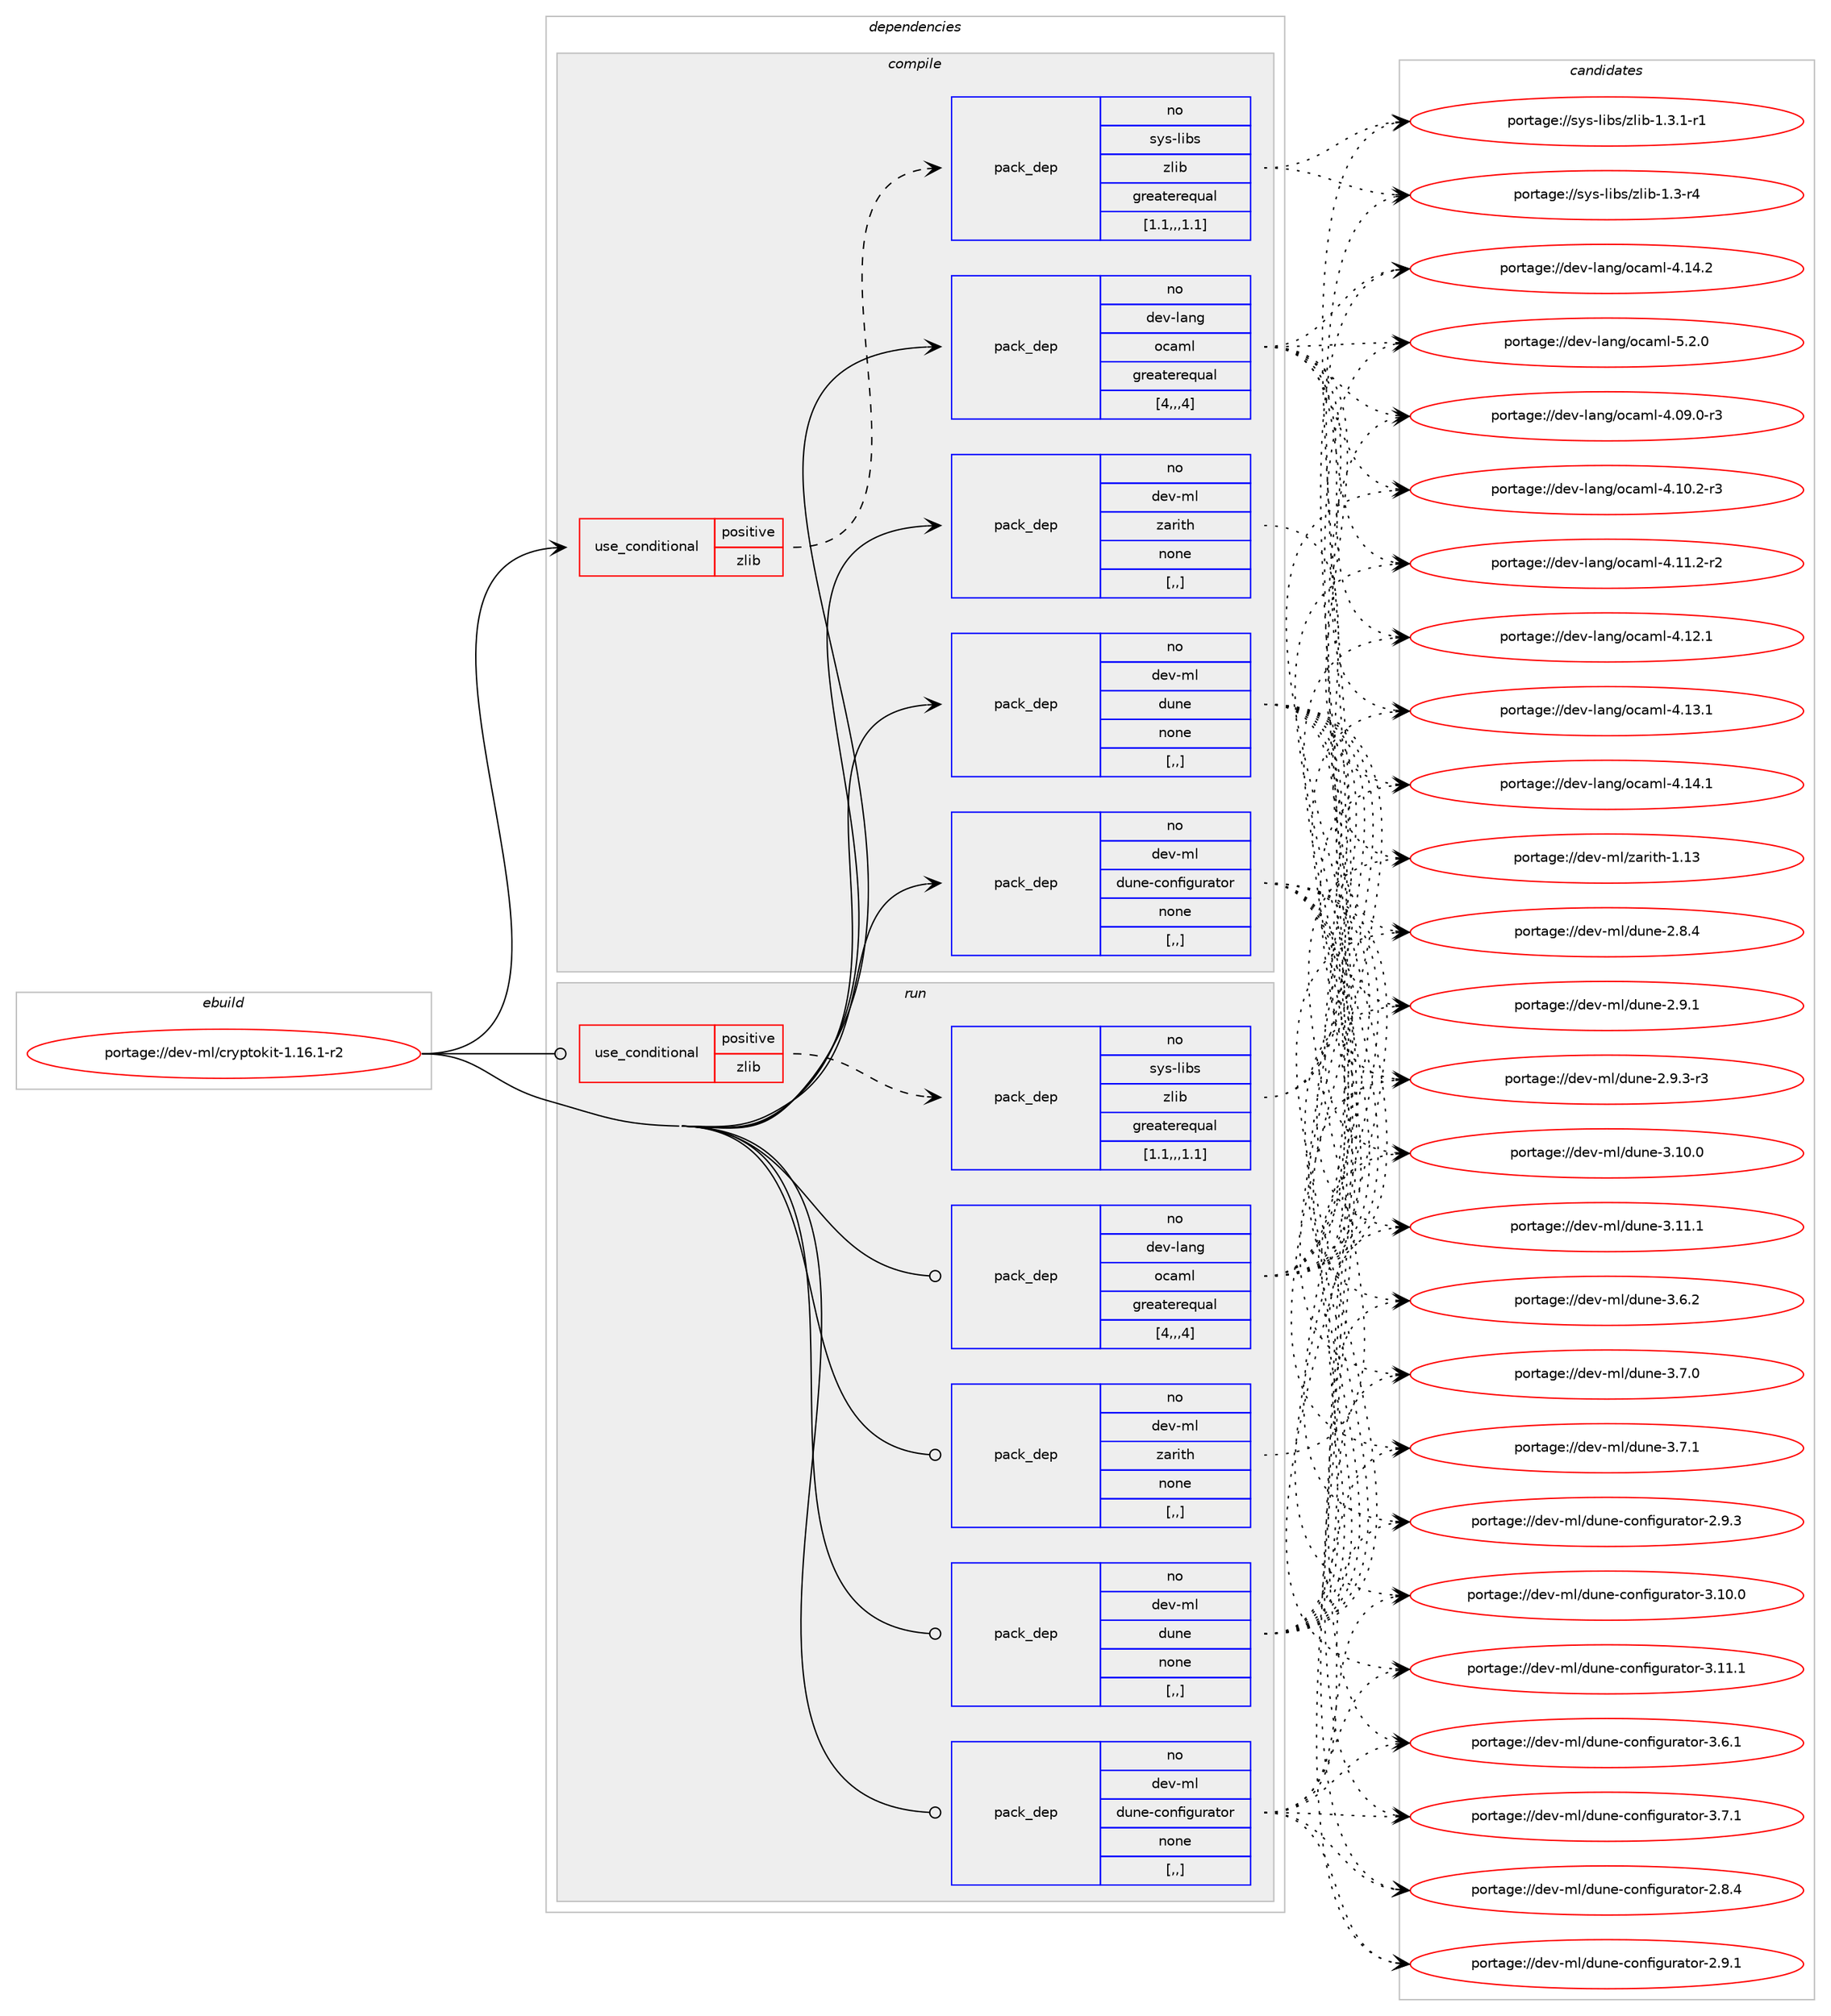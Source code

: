 digraph prolog {

# *************
# Graph options
# *************

newrank=true;
concentrate=true;
compound=true;
graph [rankdir=LR,fontname=Helvetica,fontsize=10,ranksep=1.5];#, ranksep=2.5, nodesep=0.2];
edge  [arrowhead=vee];
node  [fontname=Helvetica,fontsize=10];

# **********
# The ebuild
# **********

subgraph cluster_leftcol {
color=gray;
rank=same;
label=<<i>ebuild</i>>;
id [label="portage://dev-ml/cryptokit-1.16.1-r2", color=red, width=4, href="../dev-ml/cryptokit-1.16.1-r2.svg"];
}

# ****************
# The dependencies
# ****************

subgraph cluster_midcol {
color=gray;
label=<<i>dependencies</i>>;
subgraph cluster_compile {
fillcolor="#eeeeee";
style=filled;
label=<<i>compile</i>>;
subgraph cond28447 {
dependency115641 [label=<<TABLE BORDER="0" CELLBORDER="1" CELLSPACING="0" CELLPADDING="4"><TR><TD ROWSPAN="3" CELLPADDING="10">use_conditional</TD></TR><TR><TD>positive</TD></TR><TR><TD>zlib</TD></TR></TABLE>>, shape=none, color=red];
subgraph pack86030 {
dependency115642 [label=<<TABLE BORDER="0" CELLBORDER="1" CELLSPACING="0" CELLPADDING="4" WIDTH="220"><TR><TD ROWSPAN="6" CELLPADDING="30">pack_dep</TD></TR><TR><TD WIDTH="110">no</TD></TR><TR><TD>sys-libs</TD></TR><TR><TD>zlib</TD></TR><TR><TD>greaterequal</TD></TR><TR><TD>[1.1,,,1.1]</TD></TR></TABLE>>, shape=none, color=blue];
}
dependency115641:e -> dependency115642:w [weight=20,style="dashed",arrowhead="vee"];
}
id:e -> dependency115641:w [weight=20,style="solid",arrowhead="vee"];
subgraph pack86031 {
dependency115643 [label=<<TABLE BORDER="0" CELLBORDER="1" CELLSPACING="0" CELLPADDING="4" WIDTH="220"><TR><TD ROWSPAN="6" CELLPADDING="30">pack_dep</TD></TR><TR><TD WIDTH="110">no</TD></TR><TR><TD>dev-lang</TD></TR><TR><TD>ocaml</TD></TR><TR><TD>greaterequal</TD></TR><TR><TD>[4,,,4]</TD></TR></TABLE>>, shape=none, color=blue];
}
id:e -> dependency115643:w [weight=20,style="solid",arrowhead="vee"];
subgraph pack86032 {
dependency115644 [label=<<TABLE BORDER="0" CELLBORDER="1" CELLSPACING="0" CELLPADDING="4" WIDTH="220"><TR><TD ROWSPAN="6" CELLPADDING="30">pack_dep</TD></TR><TR><TD WIDTH="110">no</TD></TR><TR><TD>dev-ml</TD></TR><TR><TD>dune</TD></TR><TR><TD>none</TD></TR><TR><TD>[,,]</TD></TR></TABLE>>, shape=none, color=blue];
}
id:e -> dependency115644:w [weight=20,style="solid",arrowhead="vee"];
subgraph pack86033 {
dependency115645 [label=<<TABLE BORDER="0" CELLBORDER="1" CELLSPACING="0" CELLPADDING="4" WIDTH="220"><TR><TD ROWSPAN="6" CELLPADDING="30">pack_dep</TD></TR><TR><TD WIDTH="110">no</TD></TR><TR><TD>dev-ml</TD></TR><TR><TD>dune-configurator</TD></TR><TR><TD>none</TD></TR><TR><TD>[,,]</TD></TR></TABLE>>, shape=none, color=blue];
}
id:e -> dependency115645:w [weight=20,style="solid",arrowhead="vee"];
subgraph pack86034 {
dependency115646 [label=<<TABLE BORDER="0" CELLBORDER="1" CELLSPACING="0" CELLPADDING="4" WIDTH="220"><TR><TD ROWSPAN="6" CELLPADDING="30">pack_dep</TD></TR><TR><TD WIDTH="110">no</TD></TR><TR><TD>dev-ml</TD></TR><TR><TD>zarith</TD></TR><TR><TD>none</TD></TR><TR><TD>[,,]</TD></TR></TABLE>>, shape=none, color=blue];
}
id:e -> dependency115646:w [weight=20,style="solid",arrowhead="vee"];
}
subgraph cluster_compileandrun {
fillcolor="#eeeeee";
style=filled;
label=<<i>compile and run</i>>;
}
subgraph cluster_run {
fillcolor="#eeeeee";
style=filled;
label=<<i>run</i>>;
subgraph cond28448 {
dependency115647 [label=<<TABLE BORDER="0" CELLBORDER="1" CELLSPACING="0" CELLPADDING="4"><TR><TD ROWSPAN="3" CELLPADDING="10">use_conditional</TD></TR><TR><TD>positive</TD></TR><TR><TD>zlib</TD></TR></TABLE>>, shape=none, color=red];
subgraph pack86035 {
dependency115648 [label=<<TABLE BORDER="0" CELLBORDER="1" CELLSPACING="0" CELLPADDING="4" WIDTH="220"><TR><TD ROWSPAN="6" CELLPADDING="30">pack_dep</TD></TR><TR><TD WIDTH="110">no</TD></TR><TR><TD>sys-libs</TD></TR><TR><TD>zlib</TD></TR><TR><TD>greaterequal</TD></TR><TR><TD>[1.1,,,1.1]</TD></TR></TABLE>>, shape=none, color=blue];
}
dependency115647:e -> dependency115648:w [weight=20,style="dashed",arrowhead="vee"];
}
id:e -> dependency115647:w [weight=20,style="solid",arrowhead="odot"];
subgraph pack86036 {
dependency115649 [label=<<TABLE BORDER="0" CELLBORDER="1" CELLSPACING="0" CELLPADDING="4" WIDTH="220"><TR><TD ROWSPAN="6" CELLPADDING="30">pack_dep</TD></TR><TR><TD WIDTH="110">no</TD></TR><TR><TD>dev-lang</TD></TR><TR><TD>ocaml</TD></TR><TR><TD>greaterequal</TD></TR><TR><TD>[4,,,4]</TD></TR></TABLE>>, shape=none, color=blue];
}
id:e -> dependency115649:w [weight=20,style="solid",arrowhead="odot"];
subgraph pack86037 {
dependency115650 [label=<<TABLE BORDER="0" CELLBORDER="1" CELLSPACING="0" CELLPADDING="4" WIDTH="220"><TR><TD ROWSPAN="6" CELLPADDING="30">pack_dep</TD></TR><TR><TD WIDTH="110">no</TD></TR><TR><TD>dev-ml</TD></TR><TR><TD>dune</TD></TR><TR><TD>none</TD></TR><TR><TD>[,,]</TD></TR></TABLE>>, shape=none, color=blue];
}
id:e -> dependency115650:w [weight=20,style="solid",arrowhead="odot"];
subgraph pack86038 {
dependency115651 [label=<<TABLE BORDER="0" CELLBORDER="1" CELLSPACING="0" CELLPADDING="4" WIDTH="220"><TR><TD ROWSPAN="6" CELLPADDING="30">pack_dep</TD></TR><TR><TD WIDTH="110">no</TD></TR><TR><TD>dev-ml</TD></TR><TR><TD>dune-configurator</TD></TR><TR><TD>none</TD></TR><TR><TD>[,,]</TD></TR></TABLE>>, shape=none, color=blue];
}
id:e -> dependency115651:w [weight=20,style="solid",arrowhead="odot"];
subgraph pack86039 {
dependency115652 [label=<<TABLE BORDER="0" CELLBORDER="1" CELLSPACING="0" CELLPADDING="4" WIDTH="220"><TR><TD ROWSPAN="6" CELLPADDING="30">pack_dep</TD></TR><TR><TD WIDTH="110">no</TD></TR><TR><TD>dev-ml</TD></TR><TR><TD>zarith</TD></TR><TR><TD>none</TD></TR><TR><TD>[,,]</TD></TR></TABLE>>, shape=none, color=blue];
}
id:e -> dependency115652:w [weight=20,style="solid",arrowhead="odot"];
}
}

# **************
# The candidates
# **************

subgraph cluster_choices {
rank=same;
color=gray;
label=<<i>candidates</i>>;

subgraph choice86030 {
color=black;
nodesep=1;
choice11512111545108105981154712210810598454946514511452 [label="portage://sys-libs/zlib-1.3-r4", color=red, width=4,href="../sys-libs/zlib-1.3-r4.svg"];
choice115121115451081059811547122108105984549465146494511449 [label="portage://sys-libs/zlib-1.3.1-r1", color=red, width=4,href="../sys-libs/zlib-1.3.1-r1.svg"];
dependency115642:e -> choice11512111545108105981154712210810598454946514511452:w [style=dotted,weight="100"];
dependency115642:e -> choice115121115451081059811547122108105984549465146494511449:w [style=dotted,weight="100"];
}
subgraph choice86031 {
color=black;
nodesep=1;
choice1001011184510897110103471119997109108455246485746484511451 [label="portage://dev-lang/ocaml-4.09.0-r3", color=red, width=4,href="../dev-lang/ocaml-4.09.0-r3.svg"];
choice1001011184510897110103471119997109108455246494846504511451 [label="portage://dev-lang/ocaml-4.10.2-r3", color=red, width=4,href="../dev-lang/ocaml-4.10.2-r3.svg"];
choice1001011184510897110103471119997109108455246494946504511450 [label="portage://dev-lang/ocaml-4.11.2-r2", color=red, width=4,href="../dev-lang/ocaml-4.11.2-r2.svg"];
choice100101118451089711010347111999710910845524649504649 [label="portage://dev-lang/ocaml-4.12.1", color=red, width=4,href="../dev-lang/ocaml-4.12.1.svg"];
choice100101118451089711010347111999710910845524649514649 [label="portage://dev-lang/ocaml-4.13.1", color=red, width=4,href="../dev-lang/ocaml-4.13.1.svg"];
choice100101118451089711010347111999710910845524649524649 [label="portage://dev-lang/ocaml-4.14.1", color=red, width=4,href="../dev-lang/ocaml-4.14.1.svg"];
choice100101118451089711010347111999710910845524649524650 [label="portage://dev-lang/ocaml-4.14.2", color=red, width=4,href="../dev-lang/ocaml-4.14.2.svg"];
choice1001011184510897110103471119997109108455346504648 [label="portage://dev-lang/ocaml-5.2.0", color=red, width=4,href="../dev-lang/ocaml-5.2.0.svg"];
dependency115643:e -> choice1001011184510897110103471119997109108455246485746484511451:w [style=dotted,weight="100"];
dependency115643:e -> choice1001011184510897110103471119997109108455246494846504511451:w [style=dotted,weight="100"];
dependency115643:e -> choice1001011184510897110103471119997109108455246494946504511450:w [style=dotted,weight="100"];
dependency115643:e -> choice100101118451089711010347111999710910845524649504649:w [style=dotted,weight="100"];
dependency115643:e -> choice100101118451089711010347111999710910845524649514649:w [style=dotted,weight="100"];
dependency115643:e -> choice100101118451089711010347111999710910845524649524649:w [style=dotted,weight="100"];
dependency115643:e -> choice100101118451089711010347111999710910845524649524650:w [style=dotted,weight="100"];
dependency115643:e -> choice1001011184510897110103471119997109108455346504648:w [style=dotted,weight="100"];
}
subgraph choice86032 {
color=black;
nodesep=1;
choice1001011184510910847100117110101455046564652 [label="portage://dev-ml/dune-2.8.4", color=red, width=4,href="../dev-ml/dune-2.8.4.svg"];
choice1001011184510910847100117110101455046574649 [label="portage://dev-ml/dune-2.9.1", color=red, width=4,href="../dev-ml/dune-2.9.1.svg"];
choice10010111845109108471001171101014550465746514511451 [label="portage://dev-ml/dune-2.9.3-r3", color=red, width=4,href="../dev-ml/dune-2.9.3-r3.svg"];
choice100101118451091084710011711010145514649484648 [label="portage://dev-ml/dune-3.10.0", color=red, width=4,href="../dev-ml/dune-3.10.0.svg"];
choice100101118451091084710011711010145514649494649 [label="portage://dev-ml/dune-3.11.1", color=red, width=4,href="../dev-ml/dune-3.11.1.svg"];
choice1001011184510910847100117110101455146544650 [label="portage://dev-ml/dune-3.6.2", color=red, width=4,href="../dev-ml/dune-3.6.2.svg"];
choice1001011184510910847100117110101455146554648 [label="portage://dev-ml/dune-3.7.0", color=red, width=4,href="../dev-ml/dune-3.7.0.svg"];
choice1001011184510910847100117110101455146554649 [label="portage://dev-ml/dune-3.7.1", color=red, width=4,href="../dev-ml/dune-3.7.1.svg"];
dependency115644:e -> choice1001011184510910847100117110101455046564652:w [style=dotted,weight="100"];
dependency115644:e -> choice1001011184510910847100117110101455046574649:w [style=dotted,weight="100"];
dependency115644:e -> choice10010111845109108471001171101014550465746514511451:w [style=dotted,weight="100"];
dependency115644:e -> choice100101118451091084710011711010145514649484648:w [style=dotted,weight="100"];
dependency115644:e -> choice100101118451091084710011711010145514649494649:w [style=dotted,weight="100"];
dependency115644:e -> choice1001011184510910847100117110101455146544650:w [style=dotted,weight="100"];
dependency115644:e -> choice1001011184510910847100117110101455146554648:w [style=dotted,weight="100"];
dependency115644:e -> choice1001011184510910847100117110101455146554649:w [style=dotted,weight="100"];
}
subgraph choice86033 {
color=black;
nodesep=1;
choice1001011184510910847100117110101459911111010210510311711497116111114455046564652 [label="portage://dev-ml/dune-configurator-2.8.4", color=red, width=4,href="../dev-ml/dune-configurator-2.8.4.svg"];
choice1001011184510910847100117110101459911111010210510311711497116111114455046574649 [label="portage://dev-ml/dune-configurator-2.9.1", color=red, width=4,href="../dev-ml/dune-configurator-2.9.1.svg"];
choice1001011184510910847100117110101459911111010210510311711497116111114455046574651 [label="portage://dev-ml/dune-configurator-2.9.3", color=red, width=4,href="../dev-ml/dune-configurator-2.9.3.svg"];
choice100101118451091084710011711010145991111101021051031171149711611111445514649484648 [label="portage://dev-ml/dune-configurator-3.10.0", color=red, width=4,href="../dev-ml/dune-configurator-3.10.0.svg"];
choice100101118451091084710011711010145991111101021051031171149711611111445514649494649 [label="portage://dev-ml/dune-configurator-3.11.1", color=red, width=4,href="../dev-ml/dune-configurator-3.11.1.svg"];
choice1001011184510910847100117110101459911111010210510311711497116111114455146544649 [label="portage://dev-ml/dune-configurator-3.6.1", color=red, width=4,href="../dev-ml/dune-configurator-3.6.1.svg"];
choice1001011184510910847100117110101459911111010210510311711497116111114455146554649 [label="portage://dev-ml/dune-configurator-3.7.1", color=red, width=4,href="../dev-ml/dune-configurator-3.7.1.svg"];
dependency115645:e -> choice1001011184510910847100117110101459911111010210510311711497116111114455046564652:w [style=dotted,weight="100"];
dependency115645:e -> choice1001011184510910847100117110101459911111010210510311711497116111114455046574649:w [style=dotted,weight="100"];
dependency115645:e -> choice1001011184510910847100117110101459911111010210510311711497116111114455046574651:w [style=dotted,weight="100"];
dependency115645:e -> choice100101118451091084710011711010145991111101021051031171149711611111445514649484648:w [style=dotted,weight="100"];
dependency115645:e -> choice100101118451091084710011711010145991111101021051031171149711611111445514649494649:w [style=dotted,weight="100"];
dependency115645:e -> choice1001011184510910847100117110101459911111010210510311711497116111114455146544649:w [style=dotted,weight="100"];
dependency115645:e -> choice1001011184510910847100117110101459911111010210510311711497116111114455146554649:w [style=dotted,weight="100"];
}
subgraph choice86034 {
color=black;
nodesep=1;
choice1001011184510910847122971141051161044549464951 [label="portage://dev-ml/zarith-1.13", color=red, width=4,href="../dev-ml/zarith-1.13.svg"];
dependency115646:e -> choice1001011184510910847122971141051161044549464951:w [style=dotted,weight="100"];
}
subgraph choice86035 {
color=black;
nodesep=1;
choice11512111545108105981154712210810598454946514511452 [label="portage://sys-libs/zlib-1.3-r4", color=red, width=4,href="../sys-libs/zlib-1.3-r4.svg"];
choice115121115451081059811547122108105984549465146494511449 [label="portage://sys-libs/zlib-1.3.1-r1", color=red, width=4,href="../sys-libs/zlib-1.3.1-r1.svg"];
dependency115648:e -> choice11512111545108105981154712210810598454946514511452:w [style=dotted,weight="100"];
dependency115648:e -> choice115121115451081059811547122108105984549465146494511449:w [style=dotted,weight="100"];
}
subgraph choice86036 {
color=black;
nodesep=1;
choice1001011184510897110103471119997109108455246485746484511451 [label="portage://dev-lang/ocaml-4.09.0-r3", color=red, width=4,href="../dev-lang/ocaml-4.09.0-r3.svg"];
choice1001011184510897110103471119997109108455246494846504511451 [label="portage://dev-lang/ocaml-4.10.2-r3", color=red, width=4,href="../dev-lang/ocaml-4.10.2-r3.svg"];
choice1001011184510897110103471119997109108455246494946504511450 [label="portage://dev-lang/ocaml-4.11.2-r2", color=red, width=4,href="../dev-lang/ocaml-4.11.2-r2.svg"];
choice100101118451089711010347111999710910845524649504649 [label="portage://dev-lang/ocaml-4.12.1", color=red, width=4,href="../dev-lang/ocaml-4.12.1.svg"];
choice100101118451089711010347111999710910845524649514649 [label="portage://dev-lang/ocaml-4.13.1", color=red, width=4,href="../dev-lang/ocaml-4.13.1.svg"];
choice100101118451089711010347111999710910845524649524649 [label="portage://dev-lang/ocaml-4.14.1", color=red, width=4,href="../dev-lang/ocaml-4.14.1.svg"];
choice100101118451089711010347111999710910845524649524650 [label="portage://dev-lang/ocaml-4.14.2", color=red, width=4,href="../dev-lang/ocaml-4.14.2.svg"];
choice1001011184510897110103471119997109108455346504648 [label="portage://dev-lang/ocaml-5.2.0", color=red, width=4,href="../dev-lang/ocaml-5.2.0.svg"];
dependency115649:e -> choice1001011184510897110103471119997109108455246485746484511451:w [style=dotted,weight="100"];
dependency115649:e -> choice1001011184510897110103471119997109108455246494846504511451:w [style=dotted,weight="100"];
dependency115649:e -> choice1001011184510897110103471119997109108455246494946504511450:w [style=dotted,weight="100"];
dependency115649:e -> choice100101118451089711010347111999710910845524649504649:w [style=dotted,weight="100"];
dependency115649:e -> choice100101118451089711010347111999710910845524649514649:w [style=dotted,weight="100"];
dependency115649:e -> choice100101118451089711010347111999710910845524649524649:w [style=dotted,weight="100"];
dependency115649:e -> choice100101118451089711010347111999710910845524649524650:w [style=dotted,weight="100"];
dependency115649:e -> choice1001011184510897110103471119997109108455346504648:w [style=dotted,weight="100"];
}
subgraph choice86037 {
color=black;
nodesep=1;
choice1001011184510910847100117110101455046564652 [label="portage://dev-ml/dune-2.8.4", color=red, width=4,href="../dev-ml/dune-2.8.4.svg"];
choice1001011184510910847100117110101455046574649 [label="portage://dev-ml/dune-2.9.1", color=red, width=4,href="../dev-ml/dune-2.9.1.svg"];
choice10010111845109108471001171101014550465746514511451 [label="portage://dev-ml/dune-2.9.3-r3", color=red, width=4,href="../dev-ml/dune-2.9.3-r3.svg"];
choice100101118451091084710011711010145514649484648 [label="portage://dev-ml/dune-3.10.0", color=red, width=4,href="../dev-ml/dune-3.10.0.svg"];
choice100101118451091084710011711010145514649494649 [label="portage://dev-ml/dune-3.11.1", color=red, width=4,href="../dev-ml/dune-3.11.1.svg"];
choice1001011184510910847100117110101455146544650 [label="portage://dev-ml/dune-3.6.2", color=red, width=4,href="../dev-ml/dune-3.6.2.svg"];
choice1001011184510910847100117110101455146554648 [label="portage://dev-ml/dune-3.7.0", color=red, width=4,href="../dev-ml/dune-3.7.0.svg"];
choice1001011184510910847100117110101455146554649 [label="portage://dev-ml/dune-3.7.1", color=red, width=4,href="../dev-ml/dune-3.7.1.svg"];
dependency115650:e -> choice1001011184510910847100117110101455046564652:w [style=dotted,weight="100"];
dependency115650:e -> choice1001011184510910847100117110101455046574649:w [style=dotted,weight="100"];
dependency115650:e -> choice10010111845109108471001171101014550465746514511451:w [style=dotted,weight="100"];
dependency115650:e -> choice100101118451091084710011711010145514649484648:w [style=dotted,weight="100"];
dependency115650:e -> choice100101118451091084710011711010145514649494649:w [style=dotted,weight="100"];
dependency115650:e -> choice1001011184510910847100117110101455146544650:w [style=dotted,weight="100"];
dependency115650:e -> choice1001011184510910847100117110101455146554648:w [style=dotted,weight="100"];
dependency115650:e -> choice1001011184510910847100117110101455146554649:w [style=dotted,weight="100"];
}
subgraph choice86038 {
color=black;
nodesep=1;
choice1001011184510910847100117110101459911111010210510311711497116111114455046564652 [label="portage://dev-ml/dune-configurator-2.8.4", color=red, width=4,href="../dev-ml/dune-configurator-2.8.4.svg"];
choice1001011184510910847100117110101459911111010210510311711497116111114455046574649 [label="portage://dev-ml/dune-configurator-2.9.1", color=red, width=4,href="../dev-ml/dune-configurator-2.9.1.svg"];
choice1001011184510910847100117110101459911111010210510311711497116111114455046574651 [label="portage://dev-ml/dune-configurator-2.9.3", color=red, width=4,href="../dev-ml/dune-configurator-2.9.3.svg"];
choice100101118451091084710011711010145991111101021051031171149711611111445514649484648 [label="portage://dev-ml/dune-configurator-3.10.0", color=red, width=4,href="../dev-ml/dune-configurator-3.10.0.svg"];
choice100101118451091084710011711010145991111101021051031171149711611111445514649494649 [label="portage://dev-ml/dune-configurator-3.11.1", color=red, width=4,href="../dev-ml/dune-configurator-3.11.1.svg"];
choice1001011184510910847100117110101459911111010210510311711497116111114455146544649 [label="portage://dev-ml/dune-configurator-3.6.1", color=red, width=4,href="../dev-ml/dune-configurator-3.6.1.svg"];
choice1001011184510910847100117110101459911111010210510311711497116111114455146554649 [label="portage://dev-ml/dune-configurator-3.7.1", color=red, width=4,href="../dev-ml/dune-configurator-3.7.1.svg"];
dependency115651:e -> choice1001011184510910847100117110101459911111010210510311711497116111114455046564652:w [style=dotted,weight="100"];
dependency115651:e -> choice1001011184510910847100117110101459911111010210510311711497116111114455046574649:w [style=dotted,weight="100"];
dependency115651:e -> choice1001011184510910847100117110101459911111010210510311711497116111114455046574651:w [style=dotted,weight="100"];
dependency115651:e -> choice100101118451091084710011711010145991111101021051031171149711611111445514649484648:w [style=dotted,weight="100"];
dependency115651:e -> choice100101118451091084710011711010145991111101021051031171149711611111445514649494649:w [style=dotted,weight="100"];
dependency115651:e -> choice1001011184510910847100117110101459911111010210510311711497116111114455146544649:w [style=dotted,weight="100"];
dependency115651:e -> choice1001011184510910847100117110101459911111010210510311711497116111114455146554649:w [style=dotted,weight="100"];
}
subgraph choice86039 {
color=black;
nodesep=1;
choice1001011184510910847122971141051161044549464951 [label="portage://dev-ml/zarith-1.13", color=red, width=4,href="../dev-ml/zarith-1.13.svg"];
dependency115652:e -> choice1001011184510910847122971141051161044549464951:w [style=dotted,weight="100"];
}
}

}
